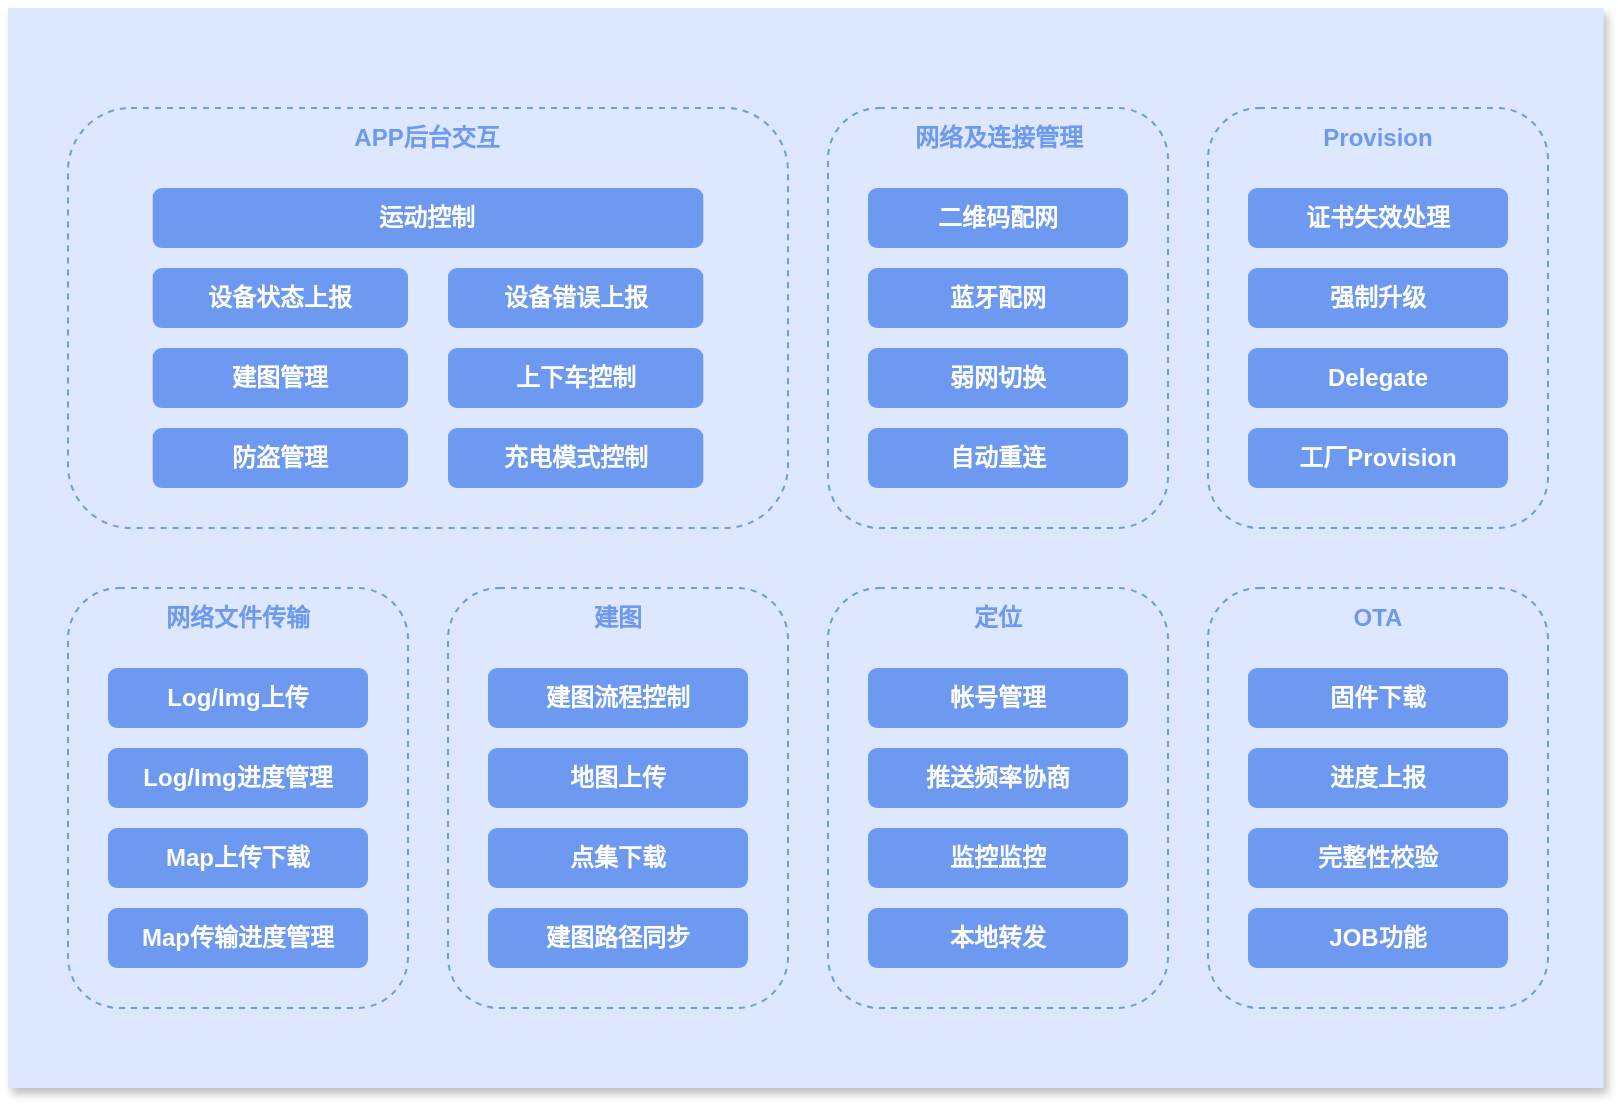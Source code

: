 <mxfile version="24.2.5" type="github">
  <diagram name="Page-1" id="AntwZ3fVyQRidn4PYljr">
    <mxGraphModel dx="1369" dy="774" grid="1" gridSize="10" guides="1" tooltips="1" connect="1" arrows="1" fold="1" page="1" pageScale="1" pageWidth="980" pageHeight="1390" math="0" shadow="0">
      <root>
        <mxCell id="0" />
        <mxCell id="1" parent="0" />
        <mxCell id="WqzrP7dIP_3l6SzZ175l-33" value="" style="rounded=0;whiteSpace=wrap;html=1;fillColor=#dde7fd;strokeColor=none;glass=0;shadow=1;gradientColor=none;" vertex="1" parent="1">
          <mxGeometry x="90" y="390" width="797.86" height="540" as="geometry" />
        </mxCell>
        <mxCell id="WqzrP7dIP_3l6SzZ175l-34" value="" style="rounded=1;whiteSpace=wrap;html=1;fillColor=none;dashed=1;strokeColor=#6d99f1;movable=1;resizable=1;rotatable=1;deletable=1;editable=1;locked=0;connectable=1;" vertex="1" parent="1">
          <mxGeometry x="120" y="440" width="360" height="210" as="geometry" />
        </mxCell>
        <mxCell id="WqzrP7dIP_3l6SzZ175l-89" value="" style="rounded=1;whiteSpace=wrap;html=1;fillColor=none;dashed=1;strokeColor=#6d99f1;movable=1;resizable=1;rotatable=1;deletable=1;editable=1;locked=0;connectable=1;" vertex="1" parent="1">
          <mxGeometry x="500" y="680" width="170" height="210" as="geometry" />
        </mxCell>
        <mxCell id="WqzrP7dIP_3l6SzZ175l-82" value="" style="rounded=1;whiteSpace=wrap;html=1;fillColor=none;dashed=1;strokeColor=#6d99f1;movable=1;resizable=1;rotatable=1;deletable=1;editable=1;locked=0;connectable=1;" vertex="1" parent="1">
          <mxGeometry x="310" y="680" width="170" height="210" as="geometry" />
        </mxCell>
        <mxCell id="WqzrP7dIP_3l6SzZ175l-75" value="" style="rounded=1;whiteSpace=wrap;html=1;fillColor=none;dashed=1;strokeColor=#6d99f1;movable=1;resizable=1;rotatable=1;deletable=1;editable=1;locked=0;connectable=1;" vertex="1" parent="1">
          <mxGeometry x="120" y="680" width="170" height="210" as="geometry" />
        </mxCell>
        <mxCell id="WqzrP7dIP_3l6SzZ175l-68" value="" style="rounded=1;whiteSpace=wrap;html=1;fillColor=none;dashed=1;strokeColor=#6d99f1;movable=1;resizable=1;rotatable=1;deletable=1;editable=1;locked=0;connectable=1;" vertex="1" parent="1">
          <mxGeometry x="690" y="680" width="170" height="210" as="geometry" />
        </mxCell>
        <mxCell id="WqzrP7dIP_3l6SzZ175l-61" value="" style="rounded=1;whiteSpace=wrap;html=1;fillColor=none;dashed=1;strokeColor=#6d99f1;movable=1;resizable=1;rotatable=1;deletable=1;editable=1;locked=0;connectable=1;" vertex="1" parent="1">
          <mxGeometry x="690" y="440" width="170" height="210" as="geometry" />
        </mxCell>
        <mxCell id="WqzrP7dIP_3l6SzZ175l-111" value="" style="rounded=1;whiteSpace=wrap;html=1;fillColor=none;dashed=1;strokeColor=#6d99f1;movable=1;resizable=1;rotatable=1;deletable=1;editable=1;locked=0;connectable=1;" vertex="1" parent="1">
          <mxGeometry x="500" y="440" width="170" height="210" as="geometry" />
        </mxCell>
        <mxCell id="WqzrP7dIP_3l6SzZ175l-107" value="&lt;b&gt;二维码配网&lt;/b&gt;" style="rounded=1;whiteSpace=wrap;html=1;strokeColor=none;fillColor=#6d99f1;fontColor=#ffffff;movable=1;resizable=1;rotatable=1;deletable=1;editable=1;locked=0;connectable=1;" vertex="1" parent="1">
          <mxGeometry x="520" y="480" width="130" height="30" as="geometry" />
        </mxCell>
        <mxCell id="WqzrP7dIP_3l6SzZ175l-108" value="&lt;b&gt;蓝牙配网&lt;/b&gt;" style="rounded=1;whiteSpace=wrap;html=1;strokeColor=none;fillColor=#6d99f1;fontColor=#ffffff;movable=1;resizable=1;rotatable=1;deletable=1;editable=1;locked=0;connectable=1;" vertex="1" parent="1">
          <mxGeometry x="520" y="520" width="130" height="30" as="geometry" />
        </mxCell>
        <mxCell id="WqzrP7dIP_3l6SzZ175l-109" value="&lt;b&gt;弱网切换&lt;/b&gt;" style="rounded=1;whiteSpace=wrap;html=1;strokeColor=none;fillColor=#6d99f1;fontColor=#ffffff;movable=1;resizable=1;rotatable=1;deletable=1;editable=1;locked=0;connectable=1;" vertex="1" parent="1">
          <mxGeometry x="520" y="560" width="130" height="30" as="geometry" />
        </mxCell>
        <mxCell id="WqzrP7dIP_3l6SzZ175l-110" value="&lt;b&gt;自动重连&lt;/b&gt;" style="rounded=1;whiteSpace=wrap;html=1;strokeColor=none;fillColor=#6d99f1;fontColor=#ffffff;movable=1;resizable=1;rotatable=1;deletable=1;editable=1;locked=0;connectable=1;" vertex="1" parent="1">
          <mxGeometry x="520" y="600" width="130" height="30" as="geometry" />
        </mxCell>
        <mxCell id="WqzrP7dIP_3l6SzZ175l-112" value="网络及连接管理" style="text;html=1;strokeColor=none;fillColor=none;align=center;verticalAlign=middle;whiteSpace=wrap;rounded=0;fontColor=#6d99f1;fontStyle=1;movable=1;resizable=1;rotatable=1;deletable=1;editable=1;locked=0;connectable=1;" vertex="1" parent="1">
          <mxGeometry x="537.5" y="440" width="95" height="30" as="geometry" />
        </mxCell>
        <mxCell id="WqzrP7dIP_3l6SzZ175l-57" value="&lt;b&gt;证书失效处理&lt;/b&gt;" style="rounded=1;whiteSpace=wrap;html=1;strokeColor=none;fillColor=#6d99f1;fontColor=#ffffff;movable=1;resizable=1;rotatable=1;deletable=1;editable=1;locked=0;connectable=1;" vertex="1" parent="1">
          <mxGeometry x="710" y="480" width="130" height="30" as="geometry" />
        </mxCell>
        <mxCell id="WqzrP7dIP_3l6SzZ175l-58" value="&lt;b&gt;强制升级&lt;/b&gt;" style="rounded=1;whiteSpace=wrap;html=1;strokeColor=none;fillColor=#6d99f1;fontColor=#ffffff;movable=1;resizable=1;rotatable=1;deletable=1;editable=1;locked=0;connectable=1;" vertex="1" parent="1">
          <mxGeometry x="710" y="520" width="130" height="30" as="geometry" />
        </mxCell>
        <mxCell id="WqzrP7dIP_3l6SzZ175l-59" value="&lt;b&gt;Delegate&lt;/b&gt;" style="rounded=1;whiteSpace=wrap;html=1;strokeColor=none;fillColor=#6d99f1;fontColor=#ffffff;movable=1;resizable=1;rotatable=1;deletable=1;editable=1;locked=0;connectable=1;" vertex="1" parent="1">
          <mxGeometry x="710" y="560" width="130" height="30" as="geometry" />
        </mxCell>
        <mxCell id="WqzrP7dIP_3l6SzZ175l-60" value="&lt;b&gt;工厂Provision&lt;/b&gt;" style="rounded=1;whiteSpace=wrap;html=1;strokeColor=none;fillColor=#6d99f1;fontColor=#ffffff;movable=1;resizable=1;rotatable=1;deletable=1;editable=1;locked=0;connectable=1;" vertex="1" parent="1">
          <mxGeometry x="710" y="600" width="130" height="30" as="geometry" />
        </mxCell>
        <mxCell id="WqzrP7dIP_3l6SzZ175l-62" value="Provision" style="text;html=1;strokeColor=none;fillColor=none;align=center;verticalAlign=middle;whiteSpace=wrap;rounded=0;fontColor=#6d99f1;fontStyle=1;movable=1;resizable=1;rotatable=1;deletable=1;editable=1;locked=0;connectable=1;" vertex="1" parent="1">
          <mxGeometry x="735" y="440" width="80" height="30" as="geometry" />
        </mxCell>
        <mxCell id="WqzrP7dIP_3l6SzZ175l-64" value="&lt;b&gt;固件下载&lt;/b&gt;" style="rounded=1;whiteSpace=wrap;html=1;strokeColor=none;fillColor=#6d99f1;fontColor=#ffffff;movable=1;resizable=1;rotatable=1;deletable=1;editable=1;locked=0;connectable=1;" vertex="1" parent="1">
          <mxGeometry x="710" y="720" width="130" height="30" as="geometry" />
        </mxCell>
        <mxCell id="WqzrP7dIP_3l6SzZ175l-65" value="&lt;b&gt;进度上报&lt;/b&gt;" style="rounded=1;whiteSpace=wrap;html=1;strokeColor=none;fillColor=#6d99f1;fontColor=#ffffff;movable=1;resizable=1;rotatable=1;deletable=1;editable=1;locked=0;connectable=1;" vertex="1" parent="1">
          <mxGeometry x="710" y="760" width="130" height="30" as="geometry" />
        </mxCell>
        <mxCell id="WqzrP7dIP_3l6SzZ175l-66" value="&lt;b&gt;完整性校验&lt;/b&gt;" style="rounded=1;whiteSpace=wrap;html=1;strokeColor=none;fillColor=#6d99f1;fontColor=#ffffff;movable=1;resizable=1;rotatable=1;deletable=1;editable=1;locked=0;connectable=1;" vertex="1" parent="1">
          <mxGeometry x="710" y="800" width="130" height="30" as="geometry" />
        </mxCell>
        <mxCell id="WqzrP7dIP_3l6SzZ175l-67" value="&lt;b&gt;JOB功能&lt;/b&gt;" style="rounded=1;whiteSpace=wrap;html=1;strokeColor=none;fillColor=#6d99f1;fontColor=#ffffff;movable=1;resizable=1;rotatable=1;deletable=1;editable=1;locked=0;connectable=1;" vertex="1" parent="1">
          <mxGeometry x="710" y="840" width="130" height="30" as="geometry" />
        </mxCell>
        <mxCell id="WqzrP7dIP_3l6SzZ175l-69" value="OTA" style="text;html=1;strokeColor=none;fillColor=none;align=center;verticalAlign=middle;whiteSpace=wrap;rounded=0;fontColor=#6d99f1;fontStyle=1;movable=1;resizable=1;rotatable=1;deletable=1;editable=1;locked=0;connectable=1;" vertex="1" parent="1">
          <mxGeometry x="735" y="680" width="80" height="30" as="geometry" />
        </mxCell>
        <mxCell id="WqzrP7dIP_3l6SzZ175l-71" value="&lt;b&gt;Log/Img上传&lt;/b&gt;" style="rounded=1;whiteSpace=wrap;html=1;strokeColor=none;fillColor=#6d99f1;fontColor=#ffffff;movable=1;resizable=1;rotatable=1;deletable=1;editable=1;locked=0;connectable=1;" vertex="1" parent="1">
          <mxGeometry x="140" y="720" width="130" height="30" as="geometry" />
        </mxCell>
        <mxCell id="WqzrP7dIP_3l6SzZ175l-72" value="&lt;b&gt;Log/Img进度管理&lt;/b&gt;" style="rounded=1;whiteSpace=wrap;html=1;strokeColor=none;fillColor=#6d99f1;fontColor=#ffffff;movable=1;resizable=1;rotatable=1;deletable=1;editable=1;locked=0;connectable=1;" vertex="1" parent="1">
          <mxGeometry x="140" y="760" width="130" height="30" as="geometry" />
        </mxCell>
        <mxCell id="WqzrP7dIP_3l6SzZ175l-73" value="&lt;b&gt;Map上传下载&lt;/b&gt;" style="rounded=1;whiteSpace=wrap;html=1;strokeColor=none;fillColor=#6d99f1;fontColor=#ffffff;movable=1;resizable=1;rotatable=1;deletable=1;editable=1;locked=0;connectable=1;" vertex="1" parent="1">
          <mxGeometry x="140" y="800" width="130" height="30" as="geometry" />
        </mxCell>
        <mxCell id="WqzrP7dIP_3l6SzZ175l-74" value="&lt;b&gt;Map传输进度管理&lt;/b&gt;" style="rounded=1;whiteSpace=wrap;html=1;strokeColor=none;fillColor=#6d99f1;fontColor=#ffffff;movable=1;resizable=1;rotatable=1;deletable=1;editable=1;locked=0;connectable=1;" vertex="1" parent="1">
          <mxGeometry x="140" y="840" width="130" height="30" as="geometry" />
        </mxCell>
        <mxCell id="WqzrP7dIP_3l6SzZ175l-76" value="网络文件传输" style="text;html=1;strokeColor=none;fillColor=none;align=center;verticalAlign=middle;whiteSpace=wrap;rounded=0;fontColor=#6d99f1;fontStyle=1;movable=1;resizable=1;rotatable=1;deletable=1;editable=1;locked=0;connectable=1;" vertex="1" parent="1">
          <mxGeometry x="165" y="680" width="80" height="30" as="geometry" />
        </mxCell>
        <mxCell id="WqzrP7dIP_3l6SzZ175l-78" value="&lt;b&gt;建图流程控制&lt;/b&gt;" style="rounded=1;whiteSpace=wrap;html=1;strokeColor=none;fillColor=#6d99f1;fontColor=#ffffff;movable=1;resizable=1;rotatable=1;deletable=1;editable=1;locked=0;connectable=1;" vertex="1" parent="1">
          <mxGeometry x="330" y="720" width="130" height="30" as="geometry" />
        </mxCell>
        <mxCell id="WqzrP7dIP_3l6SzZ175l-79" value="&lt;b&gt;地图上传&lt;/b&gt;" style="rounded=1;whiteSpace=wrap;html=1;strokeColor=none;fillColor=#6d99f1;fontColor=#ffffff;movable=1;resizable=1;rotatable=1;deletable=1;editable=1;locked=0;connectable=1;" vertex="1" parent="1">
          <mxGeometry x="330" y="760" width="130" height="30" as="geometry" />
        </mxCell>
        <mxCell id="WqzrP7dIP_3l6SzZ175l-80" value="&lt;b&gt;点集下载&lt;/b&gt;" style="rounded=1;whiteSpace=wrap;html=1;strokeColor=none;fillColor=#6d99f1;fontColor=#ffffff;movable=1;resizable=1;rotatable=1;deletable=1;editable=1;locked=0;connectable=1;" vertex="1" parent="1">
          <mxGeometry x="330" y="800" width="130" height="30" as="geometry" />
        </mxCell>
        <mxCell id="WqzrP7dIP_3l6SzZ175l-81" value="&lt;b&gt;建图路径同步&lt;/b&gt;" style="rounded=1;whiteSpace=wrap;html=1;strokeColor=none;fillColor=#6d99f1;fontColor=#ffffff;movable=1;resizable=1;rotatable=1;deletable=1;editable=1;locked=0;connectable=1;" vertex="1" parent="1">
          <mxGeometry x="330" y="840" width="130" height="30" as="geometry" />
        </mxCell>
        <mxCell id="WqzrP7dIP_3l6SzZ175l-83" value="建图" style="text;html=1;strokeColor=none;fillColor=none;align=center;verticalAlign=middle;whiteSpace=wrap;rounded=0;fontColor=#6d99f1;fontStyle=1;movable=1;resizable=1;rotatable=1;deletable=1;editable=1;locked=0;connectable=1;" vertex="1" parent="1">
          <mxGeometry x="355" y="680" width="80" height="30" as="geometry" />
        </mxCell>
        <mxCell id="WqzrP7dIP_3l6SzZ175l-85" value="&lt;b&gt;帐号管理&lt;/b&gt;" style="rounded=1;whiteSpace=wrap;html=1;strokeColor=none;fillColor=#6d99f1;fontColor=#ffffff;movable=1;resizable=1;rotatable=1;deletable=1;editable=1;locked=0;connectable=1;" vertex="1" parent="1">
          <mxGeometry x="520" y="720" width="130" height="30" as="geometry" />
        </mxCell>
        <mxCell id="WqzrP7dIP_3l6SzZ175l-86" value="&lt;b&gt;推送频率协商&lt;/b&gt;" style="rounded=1;whiteSpace=wrap;html=1;strokeColor=none;fillColor=#6d99f1;fontColor=#ffffff;movable=1;resizable=1;rotatable=1;deletable=1;editable=1;locked=0;connectable=1;" vertex="1" parent="1">
          <mxGeometry x="520" y="760" width="130" height="30" as="geometry" />
        </mxCell>
        <mxCell id="WqzrP7dIP_3l6SzZ175l-87" value="&lt;b&gt;监控监控&lt;/b&gt;" style="rounded=1;whiteSpace=wrap;html=1;strokeColor=none;fillColor=#6d99f1;fontColor=#ffffff;movable=1;resizable=1;rotatable=1;deletable=1;editable=1;locked=0;connectable=1;" vertex="1" parent="1">
          <mxGeometry x="520" y="800" width="130" height="30" as="geometry" />
        </mxCell>
        <mxCell id="WqzrP7dIP_3l6SzZ175l-88" value="&lt;b&gt;本地转发&lt;/b&gt;" style="rounded=1;whiteSpace=wrap;html=1;strokeColor=none;fillColor=#6d99f1;fontColor=#ffffff;movable=1;resizable=1;rotatable=1;deletable=1;editable=1;locked=0;connectable=1;" vertex="1" parent="1">
          <mxGeometry x="520" y="840" width="130" height="30" as="geometry" />
        </mxCell>
        <mxCell id="WqzrP7dIP_3l6SzZ175l-90" value="定位" style="text;html=1;strokeColor=none;fillColor=none;align=center;verticalAlign=middle;whiteSpace=wrap;rounded=0;fontColor=#6d99f1;fontStyle=1;movable=1;resizable=1;rotatable=1;deletable=1;editable=1;locked=0;connectable=1;" vertex="1" parent="1">
          <mxGeometry x="545" y="680" width="80" height="30" as="geometry" />
        </mxCell>
        <mxCell id="WqzrP7dIP_3l6SzZ175l-15" value="&lt;b&gt;运动控制&lt;/b&gt;" style="rounded=1;whiteSpace=wrap;html=1;strokeColor=none;fillColor=#6d99f1;fontColor=#ffffff;movable=1;resizable=1;rotatable=1;deletable=1;editable=1;locked=0;connectable=1;" vertex="1" parent="1">
          <mxGeometry x="162.353" y="480" width="275.294" height="30" as="geometry" />
        </mxCell>
        <mxCell id="WqzrP7dIP_3l6SzZ175l-30" value="&lt;b&gt;设备状态上报&lt;/b&gt;" style="rounded=1;whiteSpace=wrap;html=1;strokeColor=none;fillColor=#6d99f1;fontColor=#ffffff;movable=1;resizable=1;rotatable=1;deletable=1;editable=1;locked=0;connectable=1;" vertex="1" parent="1">
          <mxGeometry x="162.35" y="520" width="127.65" height="30" as="geometry" />
        </mxCell>
        <mxCell id="WqzrP7dIP_3l6SzZ175l-35" value="APP后台交互" style="text;html=1;strokeColor=none;fillColor=none;align=center;verticalAlign=middle;whiteSpace=wrap;rounded=0;fontColor=#6d99f1;fontStyle=1;movable=1;resizable=1;rotatable=1;deletable=1;editable=1;locked=0;connectable=1;" vertex="1" parent="1">
          <mxGeometry x="215.294" y="440" width="169.412" height="30" as="geometry" />
        </mxCell>
        <mxCell id="WqzrP7dIP_3l6SzZ175l-115" value="&lt;b&gt;设备错误上报&lt;/b&gt;" style="rounded=1;whiteSpace=wrap;html=1;strokeColor=none;fillColor=#6d99f1;fontColor=#ffffff;movable=1;resizable=1;rotatable=1;deletable=1;editable=1;locked=0;connectable=1;" vertex="1" parent="1">
          <mxGeometry x="310" y="520" width="127.65" height="30" as="geometry" />
        </mxCell>
        <mxCell id="WqzrP7dIP_3l6SzZ175l-116" value="&lt;b&gt;建图管理&lt;/b&gt;" style="rounded=1;whiteSpace=wrap;html=1;strokeColor=none;fillColor=#6d99f1;fontColor=#ffffff;movable=1;resizable=1;rotatable=1;deletable=1;editable=1;locked=0;connectable=1;" vertex="1" parent="1">
          <mxGeometry x="162.35" y="560" width="127.65" height="30" as="geometry" />
        </mxCell>
        <mxCell id="WqzrP7dIP_3l6SzZ175l-117" value="&lt;b&gt;上下车控制&lt;/b&gt;" style="rounded=1;whiteSpace=wrap;html=1;strokeColor=none;fillColor=#6d99f1;fontColor=#ffffff;movable=1;resizable=1;rotatable=1;deletable=1;editable=1;locked=0;connectable=1;" vertex="1" parent="1">
          <mxGeometry x="310" y="560" width="127.65" height="30" as="geometry" />
        </mxCell>
        <mxCell id="WqzrP7dIP_3l6SzZ175l-118" value="&lt;b&gt;防盗管理&lt;/b&gt;" style="rounded=1;whiteSpace=wrap;html=1;strokeColor=none;fillColor=#6d99f1;fontColor=#ffffff;movable=1;resizable=1;rotatable=1;deletable=1;editable=1;locked=0;connectable=1;" vertex="1" parent="1">
          <mxGeometry x="162.35" y="600" width="127.65" height="30" as="geometry" />
        </mxCell>
        <mxCell id="WqzrP7dIP_3l6SzZ175l-119" value="&lt;b&gt;充电模式控制&lt;/b&gt;" style="rounded=1;whiteSpace=wrap;html=1;strokeColor=none;fillColor=#6d99f1;fontColor=#ffffff;movable=1;resizable=1;rotatable=1;deletable=1;editable=1;locked=0;connectable=1;" vertex="1" parent="1">
          <mxGeometry x="310" y="600" width="127.65" height="30" as="geometry" />
        </mxCell>
      </root>
    </mxGraphModel>
  </diagram>
</mxfile>

